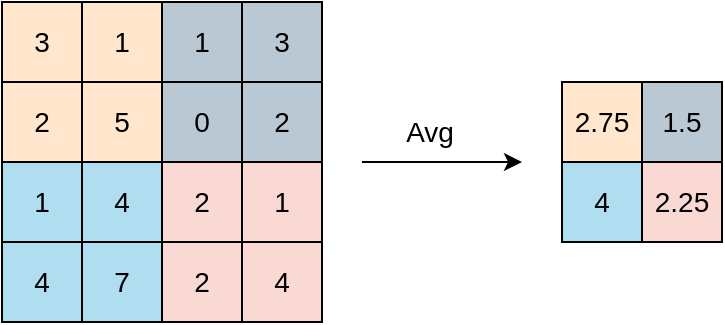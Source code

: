 <mxfile version="20.2.1"><diagram id="zGzAtUtdvfPOVLS3MOvk" name="Page-1"><mxGraphModel dx="263" dy="445" grid="1" gridSize="10" guides="1" tooltips="1" connect="1" arrows="1" fold="1" page="1" pageScale="1" pageWidth="827" pageHeight="1169" math="0" shadow="0"><root><mxCell id="0"/><mxCell id="1" parent="0"/><mxCell id="6YHhw9SS3-1l0najFM8U-1" value="3" style="whiteSpace=wrap;html=1;aspect=fixed;fillColor=#ffe6cc;strokeColor=#000000;fontSize=14;" vertex="1" parent="1"><mxGeometry x="200" y="400" width="40" height="40" as="geometry"/></mxCell><mxCell id="6YHhw9SS3-1l0najFM8U-2" value="1" style="whiteSpace=wrap;html=1;aspect=fixed;fillColor=#ffe6cc;strokeColor=#000000;fontSize=14;" vertex="1" parent="1"><mxGeometry x="240" y="400" width="40" height="40" as="geometry"/></mxCell><mxCell id="6YHhw9SS3-1l0najFM8U-3" value="5" style="whiteSpace=wrap;html=1;aspect=fixed;fillColor=#ffe6cc;strokeColor=#000000;fontSize=14;" vertex="1" parent="1"><mxGeometry x="240" y="440" width="40" height="40" as="geometry"/></mxCell><mxCell id="6YHhw9SS3-1l0najFM8U-4" value="2" style="whiteSpace=wrap;html=1;aspect=fixed;fillColor=#ffe6cc;strokeColor=#000000;fontSize=14;" vertex="1" parent="1"><mxGeometry x="200" y="440" width="40" height="40" as="geometry"/></mxCell><mxCell id="6YHhw9SS3-1l0najFM8U-5" value="1" style="whiteSpace=wrap;html=1;aspect=fixed;fillColor=#bac8d3;strokeColor=#000000;fontSize=14;" vertex="1" parent="1"><mxGeometry x="280" y="400" width="40" height="40" as="geometry"/></mxCell><mxCell id="6YHhw9SS3-1l0najFM8U-6" value="3" style="whiteSpace=wrap;html=1;aspect=fixed;fillColor=#bac8d3;strokeColor=#000000;fontSize=14;" vertex="1" parent="1"><mxGeometry x="320" y="400" width="40" height="40" as="geometry"/></mxCell><mxCell id="6YHhw9SS3-1l0najFM8U-7" value="2" style="whiteSpace=wrap;html=1;aspect=fixed;fillColor=#bac8d3;strokeColor=#000000;fontSize=14;" vertex="1" parent="1"><mxGeometry x="320" y="440" width="40" height="40" as="geometry"/></mxCell><mxCell id="6YHhw9SS3-1l0najFM8U-8" value="0" style="whiteSpace=wrap;html=1;aspect=fixed;fillColor=#bac8d3;strokeColor=#000000;fontSize=14;" vertex="1" parent="1"><mxGeometry x="280" y="440" width="40" height="40" as="geometry"/></mxCell><mxCell id="6YHhw9SS3-1l0najFM8U-9" value="1" style="whiteSpace=wrap;html=1;aspect=fixed;fillColor=#b1ddf0;strokeColor=#000000;fontSize=14;" vertex="1" parent="1"><mxGeometry x="200" y="480" width="40" height="40" as="geometry"/></mxCell><mxCell id="6YHhw9SS3-1l0najFM8U-10" value="4" style="whiteSpace=wrap;html=1;aspect=fixed;fillColor=#b1ddf0;strokeColor=#000000;fontSize=14;" vertex="1" parent="1"><mxGeometry x="240" y="480" width="40" height="40" as="geometry"/></mxCell><mxCell id="6YHhw9SS3-1l0najFM8U-11" value="7" style="whiteSpace=wrap;html=1;aspect=fixed;fillColor=#b1ddf0;strokeColor=#000000;fontSize=14;" vertex="1" parent="1"><mxGeometry x="240" y="520" width="40" height="40" as="geometry"/></mxCell><mxCell id="6YHhw9SS3-1l0najFM8U-12" value="4" style="whiteSpace=wrap;html=1;aspect=fixed;fillColor=#b1ddf0;strokeColor=#000000;fontSize=14;" vertex="1" parent="1"><mxGeometry x="200" y="520" width="40" height="40" as="geometry"/></mxCell><mxCell id="6YHhw9SS3-1l0najFM8U-13" value="2" style="whiteSpace=wrap;html=1;aspect=fixed;fillColor=#fad9d5;strokeColor=#000000;fontSize=14;" vertex="1" parent="1"><mxGeometry x="280" y="480" width="40" height="40" as="geometry"/></mxCell><mxCell id="6YHhw9SS3-1l0najFM8U-14" value="1" style="whiteSpace=wrap;html=1;aspect=fixed;fillColor=#fad9d5;strokeColor=#000000;fontSize=14;" vertex="1" parent="1"><mxGeometry x="320" y="480" width="40" height="40" as="geometry"/></mxCell><mxCell id="6YHhw9SS3-1l0najFM8U-15" value="4" style="whiteSpace=wrap;html=1;aspect=fixed;fillColor=#fad9d5;strokeColor=#000000;fontSize=14;" vertex="1" parent="1"><mxGeometry x="320" y="520" width="40" height="40" as="geometry"/></mxCell><mxCell id="6YHhw9SS3-1l0najFM8U-16" value="2" style="whiteSpace=wrap;html=1;aspect=fixed;fillColor=#fad9d5;strokeColor=#000000;fontSize=14;" vertex="1" parent="1"><mxGeometry x="280" y="520" width="40" height="40" as="geometry"/></mxCell><mxCell id="6YHhw9SS3-1l0najFM8U-17" value="2.75" style="whiteSpace=wrap;html=1;aspect=fixed;fillColor=#ffe6cc;strokeColor=#000000;fontSize=14;" vertex="1" parent="1"><mxGeometry x="480" y="440" width="40" height="40" as="geometry"/></mxCell><mxCell id="6YHhw9SS3-1l0najFM8U-18" value="1.5" style="whiteSpace=wrap;html=1;aspect=fixed;fillColor=#bac8d3;strokeColor=#000000;fontSize=14;" vertex="1" parent="1"><mxGeometry x="520" y="440" width="40" height="40" as="geometry"/></mxCell><mxCell id="6YHhw9SS3-1l0najFM8U-19" value="2.25" style="whiteSpace=wrap;html=1;aspect=fixed;fillColor=#fad9d5;strokeColor=#000000;fontSize=14;" vertex="1" parent="1"><mxGeometry x="520" y="480" width="40" height="40" as="geometry"/></mxCell><mxCell id="6YHhw9SS3-1l0najFM8U-20" value="4" style="whiteSpace=wrap;html=1;aspect=fixed;fillColor=#b1ddf0;strokeColor=#000000;fontSize=14;" vertex="1" parent="1"><mxGeometry x="480" y="480" width="40" height="40" as="geometry"/></mxCell><mxCell id="6YHhw9SS3-1l0najFM8U-21" value="" style="endArrow=classic;html=1;rounded=0;fontSize=14;" edge="1" parent="1"><mxGeometry width="50" height="50" relative="1" as="geometry"><mxPoint x="380" y="480" as="sourcePoint"/><mxPoint x="460" y="480" as="targetPoint"/></mxGeometry></mxCell><mxCell id="6YHhw9SS3-1l0najFM8U-22" value="Avg" style="text;html=1;strokeColor=none;fillColor=none;align=center;verticalAlign=middle;whiteSpace=wrap;rounded=0;fontSize=14;" vertex="1" parent="1"><mxGeometry x="384" y="450" width="60" height="30" as="geometry"/></mxCell></root></mxGraphModel></diagram></mxfile>